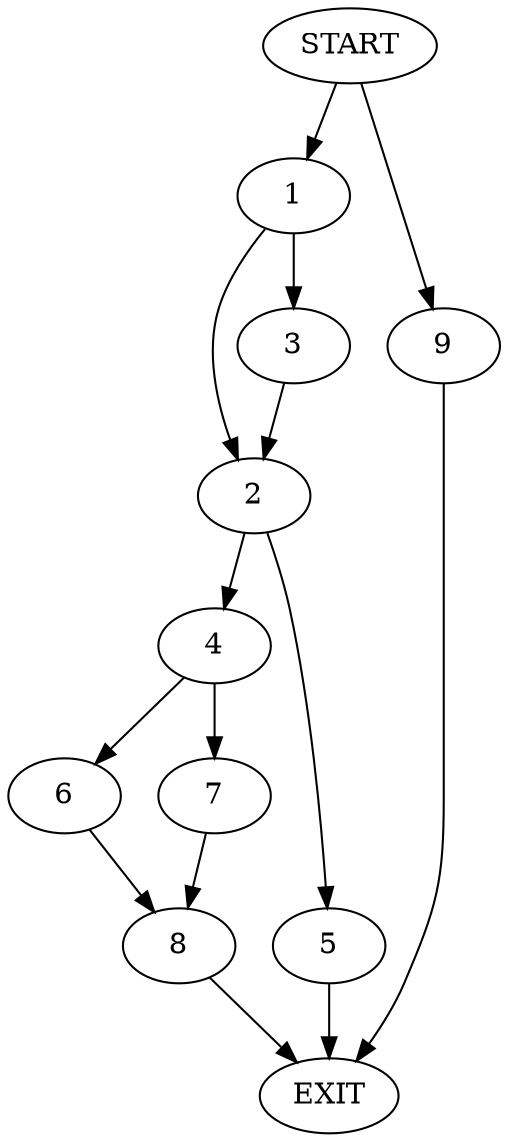digraph {
0 [label="START"]
10 [label="EXIT"]
0 -> 1
1 -> 2
1 -> 3
3 -> 2
2 -> 4
2 -> 5
5 -> 10
4 -> 6
4 -> 7
6 -> 8
7 -> 8
8 -> 10
0 -> 9
9 -> 10
}
